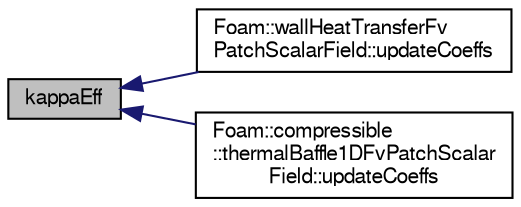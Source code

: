 digraph "kappaEff"
{
  bgcolor="transparent";
  edge [fontname="FreeSans",fontsize="10",labelfontname="FreeSans",labelfontsize="10"];
  node [fontname="FreeSans",fontsize="10",shape=record];
  rankdir="LR";
  Node1 [label="kappaEff",height=0.2,width=0.4,color="black", fillcolor="grey75", style="filled" fontcolor="black"];
  Node1 -> Node2 [dir="back",color="midnightblue",fontsize="10",style="solid",fontname="FreeSans"];
  Node2 [label="Foam::wallHeatTransferFv\lPatchScalarField::updateCoeffs",height=0.2,width=0.4,color="black",URL="$a02761.html#a7e24eafac629d3733181cd942d4c902f",tooltip="Update the coefficients associated with the patch field. "];
  Node1 -> Node3 [dir="back",color="midnightblue",fontsize="10",style="solid",fontname="FreeSans"];
  Node3 [label="Foam::compressible\l::thermalBaffle1DFvPatchScalar\lField::updateCoeffs",height=0.2,width=0.4,color="black",URL="$a02507.html#a7e24eafac629d3733181cd942d4c902f",tooltip="Update the coefficients associated with the patch field. "];
}
